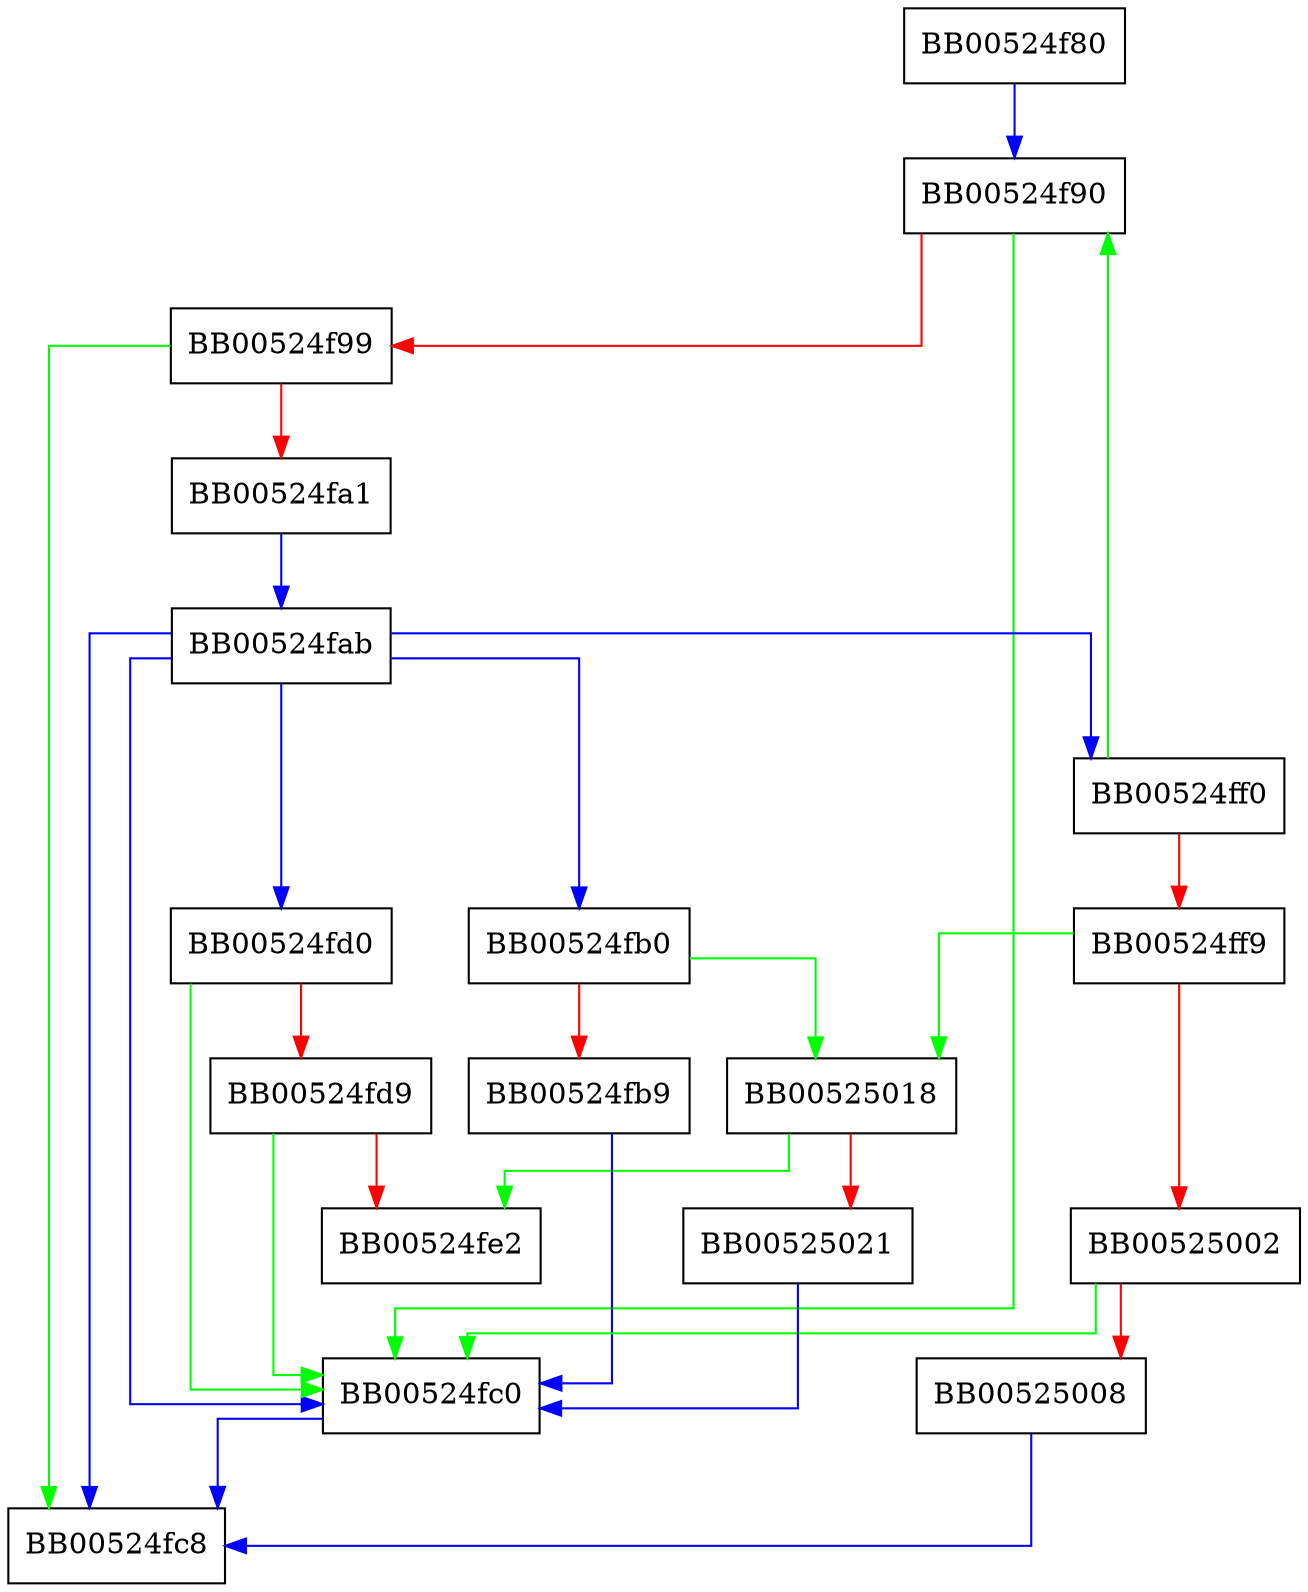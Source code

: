 digraph asn1_template_clear {
  node [shape="box"];
  graph [splines=ortho];
  BB00524f80 -> BB00524f90 [color="blue"];
  BB00524f90 -> BB00524fc0 [color="green"];
  BB00524f90 -> BB00524f99 [color="red"];
  BB00524f99 -> BB00524fc8 [color="green"];
  BB00524f99 -> BB00524fa1 [color="red"];
  BB00524fa1 -> BB00524fab [color="blue"];
  BB00524fab -> BB00524ff0 [color="blue"];
  BB00524fab -> BB00524fc0 [color="blue"];
  BB00524fab -> BB00524fc8 [color="blue"];
  BB00524fab -> BB00524fd0 [color="blue"];
  BB00524fab -> BB00524fb0 [color="blue"];
  BB00524fb0 -> BB00525018 [color="green"];
  BB00524fb0 -> BB00524fb9 [color="red"];
  BB00524fb9 -> BB00524fc0 [color="blue"];
  BB00524fc0 -> BB00524fc8 [color="blue"];
  BB00524fd0 -> BB00524fc0 [color="green"];
  BB00524fd0 -> BB00524fd9 [color="red"];
  BB00524fd9 -> BB00524fc0 [color="green"];
  BB00524fd9 -> BB00524fe2 [color="red"];
  BB00524ff0 -> BB00524f90 [color="green"];
  BB00524ff0 -> BB00524ff9 [color="red"];
  BB00524ff9 -> BB00525018 [color="green"];
  BB00524ff9 -> BB00525002 [color="red"];
  BB00525002 -> BB00524fc0 [color="green"];
  BB00525002 -> BB00525008 [color="red"];
  BB00525008 -> BB00524fc8 [color="blue"];
  BB00525018 -> BB00524fe2 [color="green"];
  BB00525018 -> BB00525021 [color="red"];
  BB00525021 -> BB00524fc0 [color="blue"];
}
